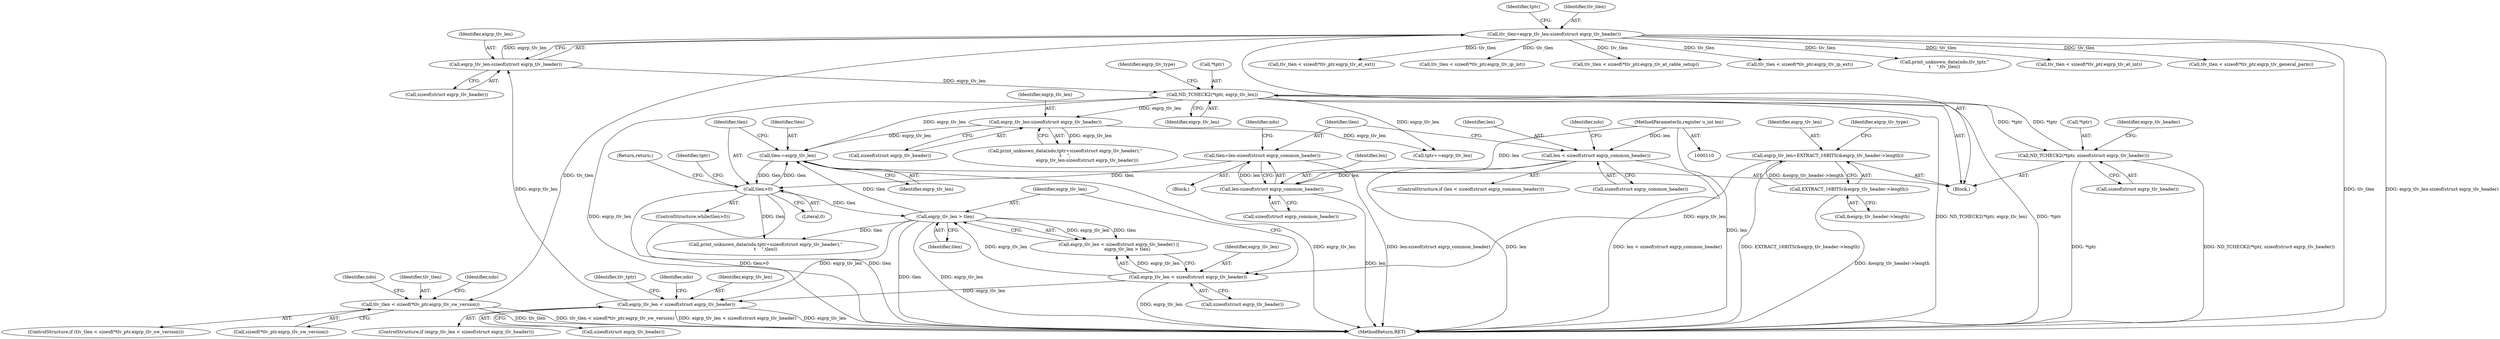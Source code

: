 digraph "0_tcpdump_de981e6070d168b58ec1bb0713ded77ed4ad87f4@API" {
"1000444" [label="(Call,tlv_tlen < sizeof(*tlv_ptr.eigrp_tlv_sw_version))"];
"1000347" [label="(Call,tlv_tlen=eigrp_tlv_len-sizeof(struct eigrp_tlv_header))"];
"1000349" [label="(Call,eigrp_tlv_len-sizeof(struct eigrp_tlv_header))"];
"1000326" [label="(Call,eigrp_tlv_len < sizeof(struct eigrp_tlv_header))"];
"1000295" [label="(Call,eigrp_tlv_len < sizeof(struct eigrp_tlv_header))"];
"1000279" [label="(Call,eigrp_tlv_len=EXTRACT_16BITS(&eigrp_tlv_header->length))"];
"1000281" [label="(Call,EXTRACT_16BITS(&eigrp_tlv_header->length))"];
"1000299" [label="(Call,eigrp_tlv_len > tlen)"];
"1000265" [label="(Call,tlen>0)"];
"1000200" [label="(Call,tlen=len-sizeof(struct eigrp_common_header))"];
"1000202" [label="(Call,len-sizeof(struct eigrp_common_header))"];
"1000176" [label="(Call,len < sizeof(struct eigrp_common_header))"];
"1000113" [label="(MethodParameterIn,register u_int len)"];
"1001288" [label="(Call,tlen-=eigrp_tlv_len)"];
"1000353" [label="(Call,ND_TCHECK2(*tptr, eigrp_tlv_len))"];
"1000269" [label="(Call,ND_TCHECK2(*tptr, sizeof(struct eigrp_tlv_header)))"];
"1001281" [label="(Call,eigrp_tlv_len-sizeof(struct eigrp_tlv_header))"];
"1000347" [label="(Call,tlv_tlen=eigrp_tlv_len-sizeof(struct eigrp_tlv_header))"];
"1000204" [label="(Call,sizeof(struct eigrp_common_header))"];
"1001073" [label="(Call,tlv_tlen < sizeof(*tlv_ptr.eigrp_tlv_at_ext))"];
"1000351" [label="(Call,sizeof(struct eigrp_tlv_header))"];
"1001288" [label="(Call,tlen-=eigrp_tlv_len)"];
"1000265" [label="(Call,tlen>0)"];
"1000176" [label="(Call,len < sizeof(struct eigrp_common_header))"];
"1000201" [label="(Identifier,tlen)"];
"1000202" [label="(Call,len-sizeof(struct eigrp_common_header))"];
"1000303" [label="(Call,print_unknown_data(ndo,tptr+sizeof(struct eigrp_tlv_header),\"\n\t    \",tlen))"];
"1000268" [label="(Block,)"];
"1000295" [label="(Call,eigrp_tlv_len < sizeof(struct eigrp_tlv_header))"];
"1000443" [label="(ControlStructure,if (tlv_tlen < sizeof(*tlv_ptr.eigrp_tlv_sw_version)))"];
"1000287" [label="(Identifier,eigrp_tlv_type)"];
"1000349" [label="(Call,eigrp_tlv_len-sizeof(struct eigrp_tlv_header))"];
"1000294" [label="(Call,eigrp_tlv_len < sizeof(struct eigrp_tlv_header) ||\n            eigrp_tlv_len > tlen)"];
"1000327" [label="(Identifier,eigrp_tlv_len)"];
"1000208" [label="(Identifier,ndo)"];
"1000446" [label="(Call,sizeof(*tlv_ptr.eigrp_tlv_sw_version))"];
"1000353" [label="(Call,ND_TCHECK2(*tptr, eigrp_tlv_len))"];
"1001282" [label="(Identifier,eigrp_tlv_len)"];
"1000175" [label="(ControlStructure,if (len < sizeof(struct eigrp_common_header)))"];
"1000177" [label="(Identifier,len)"];
"1001290" [label="(Identifier,eigrp_tlv_len)"];
"1000355" [label="(Identifier,tptr)"];
"1000506" [label="(Call,tlv_tlen < sizeof(*tlv_ptr.eigrp_tlv_ip_int))"];
"1000342" [label="(Identifier,tlv_tptr)"];
"1000300" [label="(Identifier,eigrp_tlv_len)"];
"1000178" [label="(Call,sizeof(struct eigrp_common_header))"];
"1000296" [label="(Identifier,eigrp_tlv_len)"];
"1000282" [label="(Call,&eigrp_tlv_header->length)"];
"1000269" [label="(Call,ND_TCHECK2(*tptr, sizeof(struct eigrp_tlv_header)))"];
"1000356" [label="(Identifier,eigrp_tlv_len)"];
"1000266" [label="(Identifier,tlen)"];
"1000270" [label="(Call,*tptr)"];
"1000114" [label="(Block,)"];
"1000872" [label="(Call,tlv_tlen < sizeof(*tlv_ptr.eigrp_tlv_at_cable_setup))"];
"1000358" [label="(Identifier,eigrp_tlv_type)"];
"1001291" [label="(Return,return;)"];
"1000264" [label="(ControlStructure,while(tlen>0))"];
"1001297" [label="(MethodReturn,RET)"];
"1000272" [label="(Call,sizeof(struct eigrp_tlv_header))"];
"1000275" [label="(Identifier,eigrp_tlv_header)"];
"1000665" [label="(Call,tlv_tlen < sizeof(*tlv_ptr.eigrp_tlv_ip_ext))"];
"1000297" [label="(Call,sizeof(struct eigrp_tlv_header))"];
"1001283" [label="(Call,sizeof(struct eigrp_tlv_header))"];
"1000444" [label="(Call,tlv_tlen < sizeof(*tlv_ptr.eigrp_tlv_sw_version))"];
"1000350" [label="(Identifier,eigrp_tlv_len)"];
"1000454" [label="(Identifier,ndo)"];
"1000200" [label="(Call,tlen=len-sizeof(struct eigrp_common_header))"];
"1000267" [label="(Literal,0)"];
"1001274" [label="(Call,print_unknown_data(ndo,tptr+sizeof(struct eigrp_tlv_header),\"\n\t    \",\n                               eigrp_tlv_len-sizeof(struct eigrp_tlv_header)))"];
"1000301" [label="(Identifier,tlen)"];
"1000183" [label="(Identifier,ndo)"];
"1000328" [label="(Call,sizeof(struct eigrp_tlv_header))"];
"1001285" [label="(Call,tptr+=eigrp_tlv_len)"];
"1000299" [label="(Call,eigrp_tlv_len > tlen)"];
"1000279" [label="(Call,eigrp_tlv_len=EXTRACT_16BITS(&eigrp_tlv_header->length))"];
"1000333" [label="(Identifier,ndo)"];
"1000470" [label="(Identifier,ndo)"];
"1000271" [label="(Identifier,tptr)"];
"1001289" [label="(Identifier,tlen)"];
"1000326" [label="(Call,eigrp_tlv_len < sizeof(struct eigrp_tlv_header))"];
"1000113" [label="(MethodParameterIn,register u_int len)"];
"1000354" [label="(Call,*tptr)"];
"1000445" [label="(Identifier,tlv_tlen)"];
"1001262" [label="(Call,print_unknown_data(ndo,tlv_tptr,\"\n\t    \",tlv_tlen))"];
"1000348" [label="(Identifier,tlv_tlen)"];
"1000934" [label="(Call,tlv_tlen < sizeof(*tlv_ptr.eigrp_tlv_at_int))"];
"1001281" [label="(Call,eigrp_tlv_len-sizeof(struct eigrp_tlv_header))"];
"1000369" [label="(Call,tlv_tlen < sizeof(*tlv_ptr.eigrp_tlv_general_parm))"];
"1000280" [label="(Identifier,eigrp_tlv_len)"];
"1000281" [label="(Call,EXTRACT_16BITS(&eigrp_tlv_header->length))"];
"1000325" [label="(ControlStructure,if (eigrp_tlv_len < sizeof(struct eigrp_tlv_header)))"];
"1000203" [label="(Identifier,len)"];
"1000444" -> "1000443"  [label="AST: "];
"1000444" -> "1000446"  [label="CFG: "];
"1000445" -> "1000444"  [label="AST: "];
"1000446" -> "1000444"  [label="AST: "];
"1000454" -> "1000444"  [label="CFG: "];
"1000470" -> "1000444"  [label="CFG: "];
"1000444" -> "1001297"  [label="DDG: tlv_tlen"];
"1000444" -> "1001297"  [label="DDG: tlv_tlen < sizeof(*tlv_ptr.eigrp_tlv_sw_version)"];
"1000347" -> "1000444"  [label="DDG: tlv_tlen"];
"1000347" -> "1000268"  [label="AST: "];
"1000347" -> "1000349"  [label="CFG: "];
"1000348" -> "1000347"  [label="AST: "];
"1000349" -> "1000347"  [label="AST: "];
"1000355" -> "1000347"  [label="CFG: "];
"1000347" -> "1001297"  [label="DDG: eigrp_tlv_len-sizeof(struct eigrp_tlv_header)"];
"1000347" -> "1001297"  [label="DDG: tlv_tlen"];
"1000349" -> "1000347"  [label="DDG: eigrp_tlv_len"];
"1000347" -> "1000369"  [label="DDG: tlv_tlen"];
"1000347" -> "1000506"  [label="DDG: tlv_tlen"];
"1000347" -> "1000665"  [label="DDG: tlv_tlen"];
"1000347" -> "1000872"  [label="DDG: tlv_tlen"];
"1000347" -> "1000934"  [label="DDG: tlv_tlen"];
"1000347" -> "1001073"  [label="DDG: tlv_tlen"];
"1000347" -> "1001262"  [label="DDG: tlv_tlen"];
"1000349" -> "1000351"  [label="CFG: "];
"1000350" -> "1000349"  [label="AST: "];
"1000351" -> "1000349"  [label="AST: "];
"1000326" -> "1000349"  [label="DDG: eigrp_tlv_len"];
"1000349" -> "1000353"  [label="DDG: eigrp_tlv_len"];
"1000326" -> "1000325"  [label="AST: "];
"1000326" -> "1000328"  [label="CFG: "];
"1000327" -> "1000326"  [label="AST: "];
"1000328" -> "1000326"  [label="AST: "];
"1000333" -> "1000326"  [label="CFG: "];
"1000342" -> "1000326"  [label="CFG: "];
"1000326" -> "1001297"  [label="DDG: eigrp_tlv_len < sizeof(struct eigrp_tlv_header)"];
"1000326" -> "1001297"  [label="DDG: eigrp_tlv_len"];
"1000295" -> "1000326"  [label="DDG: eigrp_tlv_len"];
"1000299" -> "1000326"  [label="DDG: eigrp_tlv_len"];
"1000295" -> "1000294"  [label="AST: "];
"1000295" -> "1000297"  [label="CFG: "];
"1000296" -> "1000295"  [label="AST: "];
"1000297" -> "1000295"  [label="AST: "];
"1000300" -> "1000295"  [label="CFG: "];
"1000294" -> "1000295"  [label="CFG: "];
"1000295" -> "1001297"  [label="DDG: eigrp_tlv_len"];
"1000295" -> "1000294"  [label="DDG: eigrp_tlv_len"];
"1000279" -> "1000295"  [label="DDG: eigrp_tlv_len"];
"1000295" -> "1000299"  [label="DDG: eigrp_tlv_len"];
"1000279" -> "1000268"  [label="AST: "];
"1000279" -> "1000281"  [label="CFG: "];
"1000280" -> "1000279"  [label="AST: "];
"1000281" -> "1000279"  [label="AST: "];
"1000287" -> "1000279"  [label="CFG: "];
"1000279" -> "1001297"  [label="DDG: EXTRACT_16BITS(&eigrp_tlv_header->length)"];
"1000281" -> "1000279"  [label="DDG: &eigrp_tlv_header->length"];
"1000281" -> "1000282"  [label="CFG: "];
"1000282" -> "1000281"  [label="AST: "];
"1000281" -> "1001297"  [label="DDG: &eigrp_tlv_header->length"];
"1000299" -> "1000294"  [label="AST: "];
"1000299" -> "1000301"  [label="CFG: "];
"1000300" -> "1000299"  [label="AST: "];
"1000301" -> "1000299"  [label="AST: "];
"1000294" -> "1000299"  [label="CFG: "];
"1000299" -> "1001297"  [label="DDG: tlen"];
"1000299" -> "1001297"  [label="DDG: eigrp_tlv_len"];
"1000299" -> "1000294"  [label="DDG: eigrp_tlv_len"];
"1000299" -> "1000294"  [label="DDG: tlen"];
"1000265" -> "1000299"  [label="DDG: tlen"];
"1000299" -> "1000303"  [label="DDG: tlen"];
"1000299" -> "1001288"  [label="DDG: tlen"];
"1000265" -> "1000264"  [label="AST: "];
"1000265" -> "1000267"  [label="CFG: "];
"1000266" -> "1000265"  [label="AST: "];
"1000267" -> "1000265"  [label="AST: "];
"1000271" -> "1000265"  [label="CFG: "];
"1001291" -> "1000265"  [label="CFG: "];
"1000265" -> "1001297"  [label="DDG: tlen>0"];
"1000265" -> "1001297"  [label="DDG: tlen"];
"1000200" -> "1000265"  [label="DDG: tlen"];
"1001288" -> "1000265"  [label="DDG: tlen"];
"1000265" -> "1000303"  [label="DDG: tlen"];
"1000265" -> "1001288"  [label="DDG: tlen"];
"1000200" -> "1000114"  [label="AST: "];
"1000200" -> "1000202"  [label="CFG: "];
"1000201" -> "1000200"  [label="AST: "];
"1000202" -> "1000200"  [label="AST: "];
"1000208" -> "1000200"  [label="CFG: "];
"1000200" -> "1001297"  [label="DDG: len-sizeof(struct eigrp_common_header)"];
"1000202" -> "1000200"  [label="DDG: len"];
"1000202" -> "1000204"  [label="CFG: "];
"1000203" -> "1000202"  [label="AST: "];
"1000204" -> "1000202"  [label="AST: "];
"1000202" -> "1001297"  [label="DDG: len"];
"1000176" -> "1000202"  [label="DDG: len"];
"1000113" -> "1000202"  [label="DDG: len"];
"1000176" -> "1000175"  [label="AST: "];
"1000176" -> "1000178"  [label="CFG: "];
"1000177" -> "1000176"  [label="AST: "];
"1000178" -> "1000176"  [label="AST: "];
"1000183" -> "1000176"  [label="CFG: "];
"1000201" -> "1000176"  [label="CFG: "];
"1000176" -> "1001297"  [label="DDG: len < sizeof(struct eigrp_common_header)"];
"1000176" -> "1001297"  [label="DDG: len"];
"1000113" -> "1000176"  [label="DDG: len"];
"1000113" -> "1000110"  [label="AST: "];
"1000113" -> "1001297"  [label="DDG: len"];
"1001288" -> "1000268"  [label="AST: "];
"1001288" -> "1001290"  [label="CFG: "];
"1001289" -> "1001288"  [label="AST: "];
"1001290" -> "1001288"  [label="AST: "];
"1000266" -> "1001288"  [label="CFG: "];
"1001288" -> "1001297"  [label="DDG: eigrp_tlv_len"];
"1000353" -> "1001288"  [label="DDG: eigrp_tlv_len"];
"1001281" -> "1001288"  [label="DDG: eigrp_tlv_len"];
"1000353" -> "1000268"  [label="AST: "];
"1000353" -> "1000356"  [label="CFG: "];
"1000354" -> "1000353"  [label="AST: "];
"1000356" -> "1000353"  [label="AST: "];
"1000358" -> "1000353"  [label="CFG: "];
"1000353" -> "1001297"  [label="DDG: eigrp_tlv_len"];
"1000353" -> "1001297"  [label="DDG: ND_TCHECK2(*tptr, eigrp_tlv_len)"];
"1000353" -> "1001297"  [label="DDG: *tptr"];
"1000353" -> "1000269"  [label="DDG: *tptr"];
"1000269" -> "1000353"  [label="DDG: *tptr"];
"1000353" -> "1001281"  [label="DDG: eigrp_tlv_len"];
"1000353" -> "1001285"  [label="DDG: eigrp_tlv_len"];
"1000269" -> "1000268"  [label="AST: "];
"1000269" -> "1000272"  [label="CFG: "];
"1000270" -> "1000269"  [label="AST: "];
"1000272" -> "1000269"  [label="AST: "];
"1000275" -> "1000269"  [label="CFG: "];
"1000269" -> "1001297"  [label="DDG: ND_TCHECK2(*tptr, sizeof(struct eigrp_tlv_header))"];
"1000269" -> "1001297"  [label="DDG: *tptr"];
"1001281" -> "1001274"  [label="AST: "];
"1001281" -> "1001283"  [label="CFG: "];
"1001282" -> "1001281"  [label="AST: "];
"1001283" -> "1001281"  [label="AST: "];
"1001274" -> "1001281"  [label="CFG: "];
"1001281" -> "1001274"  [label="DDG: eigrp_tlv_len"];
"1001281" -> "1001285"  [label="DDG: eigrp_tlv_len"];
}
